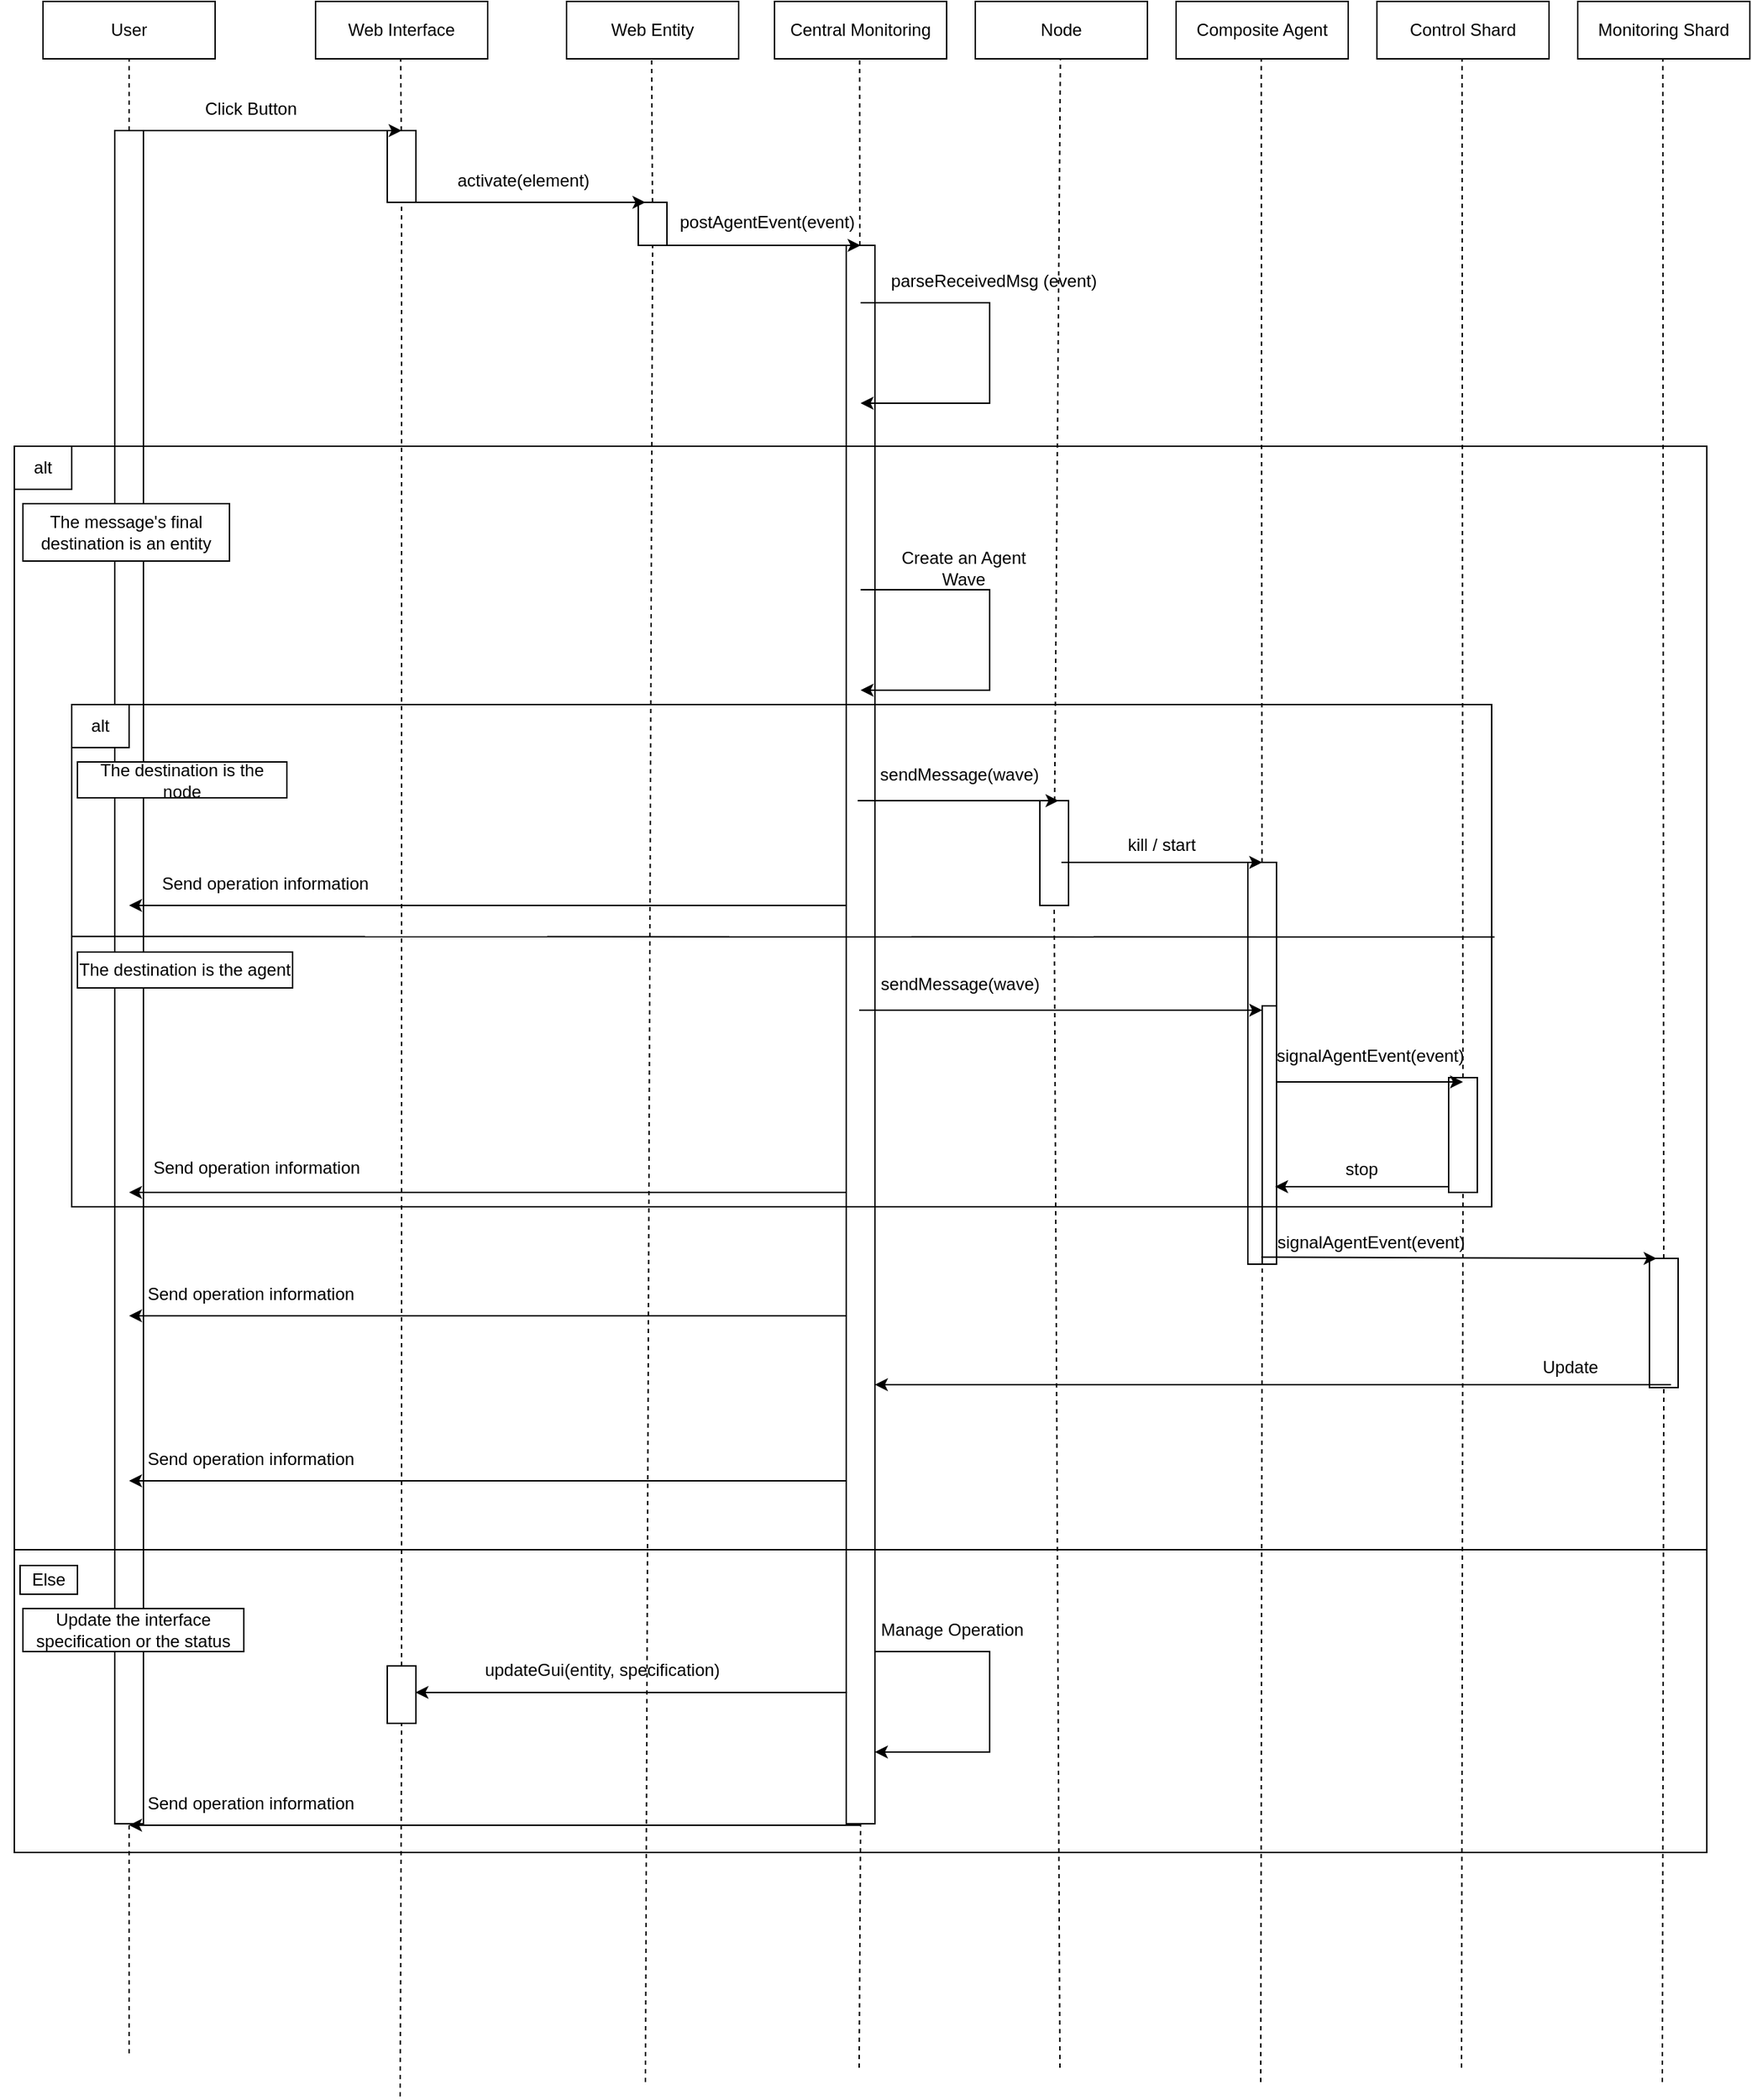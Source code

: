 <mxfile version="21.5.1" type="google">
  <diagram name="Page-1" id="hFenDDj908uyNjxtd-g9">
    <mxGraphModel grid="1" page="1" gridSize="10" guides="1" tooltips="1" connect="1" arrows="1" fold="1" pageScale="1" pageWidth="3300" pageHeight="4681" math="0" shadow="0">
      <root>
        <mxCell id="0" />
        <mxCell id="1" parent="0" />
        <mxCell id="GUWDGtbuf75xFY82KTFk-96" value="" style="rounded=0;whiteSpace=wrap;html=1;" vertex="1" parent="1">
          <mxGeometry x="1180" y="1066" width="20" height="90" as="geometry" />
        </mxCell>
        <mxCell id="GUWDGtbuf75xFY82KTFk-84" value="" style="rounded=0;whiteSpace=wrap;html=1;" vertex="1" parent="1">
          <mxGeometry x="1040" y="940" width="20" height="80" as="geometry" />
        </mxCell>
        <mxCell id="GUWDGtbuf75xFY82KTFk-89" value="" style="rounded=0;whiteSpace=wrap;html=1;" vertex="1" parent="1">
          <mxGeometry x="900" y="790" width="20" height="280" as="geometry" />
        </mxCell>
        <mxCell id="GUWDGtbuf75xFY82KTFk-90" value="" style="rounded=0;whiteSpace=wrap;html=1;" vertex="1" parent="1">
          <mxGeometry x="755" y="747" width="20" height="73" as="geometry" />
        </mxCell>
        <mxCell id="GUWDGtbuf75xFY82KTFk-87" value="" style="rounded=0;whiteSpace=wrap;html=1;" vertex="1" parent="1">
          <mxGeometry x="475" y="330" width="20" height="30" as="geometry" />
        </mxCell>
        <mxCell id="GUWDGtbuf75xFY82KTFk-91" value="" style="rounded=0;whiteSpace=wrap;html=1;" vertex="1" parent="1">
          <mxGeometry x="620" y="360" width="20" height="1100" as="geometry" />
        </mxCell>
        <mxCell id="GUWDGtbuf75xFY82KTFk-85" value="" style="rounded=0;whiteSpace=wrap;html=1;" vertex="1" parent="1">
          <mxGeometry x="300" y="280" width="20" height="50" as="geometry" />
        </mxCell>
        <mxCell id="GUWDGtbuf75xFY82KTFk-81" value="" style="rounded=0;whiteSpace=wrap;html=1;" vertex="1" parent="1">
          <mxGeometry x="110" y="280" width="20" height="1180" as="geometry" />
        </mxCell>
        <mxCell id="GUWDGtbuf75xFY82KTFk-72" value="" style="rounded=0;whiteSpace=wrap;html=1;fillColor=none;" vertex="1" parent="1">
          <mxGeometry x="40" y="500" width="1180" height="980" as="geometry" />
        </mxCell>
        <mxCell id="GUWDGtbuf75xFY82KTFk-32" value="" style="rounded=0;whiteSpace=wrap;html=1;" vertex="1" parent="1">
          <mxGeometry x="40" y="500" width="40" height="30" as="geometry" />
        </mxCell>
        <mxCell id="GUWDGtbuf75xFY82KTFk-1" value="Web Entity" style="rounded=0;whiteSpace=wrap;html=1;" vertex="1" parent="1">
          <mxGeometry x="425" y="190" width="120" height="40" as="geometry" />
        </mxCell>
        <mxCell id="GUWDGtbuf75xFY82KTFk-2" value="Composite Agent" style="rounded=0;whiteSpace=wrap;html=1;" vertex="1" parent="1">
          <mxGeometry x="850" y="190" width="120" height="40" as="geometry" />
        </mxCell>
        <mxCell id="GUWDGtbuf75xFY82KTFk-3" value="Node" style="rounded=0;whiteSpace=wrap;html=1;" vertex="1" parent="1">
          <mxGeometry x="710" y="190" width="120" height="40" as="geometry" />
        </mxCell>
        <mxCell id="GUWDGtbuf75xFY82KTFk-4" value="Central Monitoring" style="rounded=0;whiteSpace=wrap;html=1;" vertex="1" parent="1">
          <mxGeometry x="570" y="190" width="120" height="40" as="geometry" />
        </mxCell>
        <mxCell id="GUWDGtbuf75xFY82KTFk-5" value="Web Interface" style="rounded=0;whiteSpace=wrap;html=1;" vertex="1" parent="1">
          <mxGeometry x="250" y="190" width="120" height="40" as="geometry" />
        </mxCell>
        <mxCell id="GUWDGtbuf75xFY82KTFk-6" value="User" style="rounded=0;whiteSpace=wrap;html=1;" vertex="1" parent="1">
          <mxGeometry x="60" y="190" width="120" height="40" as="geometry" />
        </mxCell>
        <mxCell id="GUWDGtbuf75xFY82KTFk-7" value="Monitoring Shard" style="rounded=0;whiteSpace=wrap;html=1;" vertex="1" parent="1">
          <mxGeometry x="1130" y="190" width="120" height="40" as="geometry" />
        </mxCell>
        <mxCell id="GUWDGtbuf75xFY82KTFk-8" value="Control Shard" style="rounded=0;whiteSpace=wrap;html=1;" vertex="1" parent="1">
          <mxGeometry x="990" y="190" width="120" height="40" as="geometry" />
        </mxCell>
        <mxCell id="GUWDGtbuf75xFY82KTFk-9" value="" style="endArrow=none;dashed=1;html=1;rounded=0;entryX=0.5;entryY=1;entryDx=0;entryDy=0;" edge="1" parent="1" source="GUWDGtbuf75xFY82KTFk-81" target="GUWDGtbuf75xFY82KTFk-6">
          <mxGeometry width="50" height="50" relative="1" as="geometry">
            <mxPoint x="120" y="1620" as="sourcePoint" />
            <mxPoint x="650" y="330" as="targetPoint" />
          </mxGeometry>
        </mxCell>
        <mxCell id="GUWDGtbuf75xFY82KTFk-10" value="" style="endArrow=none;dashed=1;html=1;rounded=0;entryX=0.5;entryY=1;entryDx=0;entryDy=0;" edge="1" parent="1" source="GUWDGtbuf75xFY82KTFk-96">
          <mxGeometry width="50" height="50" relative="1" as="geometry">
            <mxPoint x="1189" y="1640" as="sourcePoint" />
            <mxPoint x="1189.33" y="230" as="targetPoint" />
          </mxGeometry>
        </mxCell>
        <mxCell id="GUWDGtbuf75xFY82KTFk-11" value="" style="endArrow=none;dashed=1;html=1;rounded=0;entryX=0.5;entryY=1;entryDx=0;entryDy=0;" edge="1" parent="1" source="GUWDGtbuf75xFY82KTFk-89">
          <mxGeometry width="50" height="50" relative="1" as="geometry">
            <mxPoint x="909" y="1640" as="sourcePoint" />
            <mxPoint x="909.33" y="230" as="targetPoint" />
          </mxGeometry>
        </mxCell>
        <mxCell id="GUWDGtbuf75xFY82KTFk-12" value="" style="endArrow=none;dashed=1;html=1;rounded=0;entryX=0.5;entryY=1;entryDx=0;entryDy=0;" edge="1" parent="1" source="GUWDGtbuf75xFY82KTFk-90">
          <mxGeometry width="50" height="50" relative="1" as="geometry">
            <mxPoint x="769" y="1630" as="sourcePoint" />
            <mxPoint x="769.33" y="230" as="targetPoint" />
          </mxGeometry>
        </mxCell>
        <mxCell id="GUWDGtbuf75xFY82KTFk-13" value="" style="endArrow=none;dashed=1;html=1;rounded=0;entryX=0.5;entryY=1;entryDx=0;entryDy=0;" edge="1" parent="1" source="GUWDGtbuf75xFY82KTFk-84">
          <mxGeometry width="50" height="50" relative="1" as="geometry">
            <mxPoint x="1049" y="1630" as="sourcePoint" />
            <mxPoint x="1049.33" y="230" as="targetPoint" />
          </mxGeometry>
        </mxCell>
        <mxCell id="GUWDGtbuf75xFY82KTFk-14" value="" style="endArrow=none;dashed=1;html=1;rounded=0;entryX=0.5;entryY=1;entryDx=0;entryDy=0;" edge="1" parent="1" source="GUWDGtbuf75xFY82KTFk-91">
          <mxGeometry width="50" height="50" relative="1" as="geometry">
            <mxPoint x="629" y="1630" as="sourcePoint" />
            <mxPoint x="629.33" y="230" as="targetPoint" />
          </mxGeometry>
        </mxCell>
        <mxCell id="GUWDGtbuf75xFY82KTFk-15" value="" style="endArrow=none;dashed=1;html=1;rounded=0;entryX=0.5;entryY=1;entryDx=0;entryDy=0;" edge="1" parent="1" source="GUWDGtbuf75xFY82KTFk-87">
          <mxGeometry width="50" height="50" relative="1" as="geometry">
            <mxPoint x="480" y="1640" as="sourcePoint" />
            <mxPoint x="484.33" y="230" as="targetPoint" />
          </mxGeometry>
        </mxCell>
        <mxCell id="GUWDGtbuf75xFY82KTFk-16" value="" style="endArrow=none;dashed=1;html=1;rounded=0;entryX=0.5;entryY=1;entryDx=0;entryDy=0;" edge="1" parent="1" source="GUWDGtbuf75xFY82KTFk-85">
          <mxGeometry width="50" height="50" relative="1" as="geometry">
            <mxPoint x="309" y="1650" as="sourcePoint" />
            <mxPoint x="309.33" y="230" as="targetPoint" />
          </mxGeometry>
        </mxCell>
        <mxCell id="GUWDGtbuf75xFY82KTFk-17" value="" style="endArrow=classic;html=1;rounded=0;" edge="1" parent="1">
          <mxGeometry width="50" height="50" relative="1" as="geometry">
            <mxPoint x="120" y="280" as="sourcePoint" />
            <mxPoint x="310" y="280" as="targetPoint" />
          </mxGeometry>
        </mxCell>
        <mxCell id="GUWDGtbuf75xFY82KTFk-18" value="Click Button" style="text;html=1;strokeColor=none;fillColor=none;align=center;verticalAlign=middle;whiteSpace=wrap;rounded=0;" vertex="1" parent="1">
          <mxGeometry x="170" y="250" width="70" height="30" as="geometry" />
        </mxCell>
        <mxCell id="GUWDGtbuf75xFY82KTFk-19" value="activate(element)" style="text;html=1;strokeColor=none;fillColor=none;align=center;verticalAlign=middle;whiteSpace=wrap;rounded=0;" vertex="1" parent="1">
          <mxGeometry x="350" y="300" width="90" height="30" as="geometry" />
        </mxCell>
        <mxCell id="GUWDGtbuf75xFY82KTFk-21" value="" style="endArrow=classic;html=1;rounded=0;" edge="1" parent="1">
          <mxGeometry width="50" height="50" relative="1" as="geometry">
            <mxPoint x="310" y="330" as="sourcePoint" />
            <mxPoint x="480" y="330" as="targetPoint" />
          </mxGeometry>
        </mxCell>
        <mxCell id="GUWDGtbuf75xFY82KTFk-22" value="postAgentEvent(event)" style="text;html=1;strokeColor=none;fillColor=none;align=center;verticalAlign=middle;whiteSpace=wrap;rounded=0;" vertex="1" parent="1">
          <mxGeometry x="520" y="329" width="90" height="30" as="geometry" />
        </mxCell>
        <mxCell id="GUWDGtbuf75xFY82KTFk-23" value="" style="endArrow=classic;html=1;rounded=0;" edge="1" parent="1">
          <mxGeometry width="50" height="50" relative="1" as="geometry">
            <mxPoint x="490" y="360" as="sourcePoint" />
            <mxPoint x="630" y="360" as="targetPoint" />
          </mxGeometry>
        </mxCell>
        <mxCell id="GUWDGtbuf75xFY82KTFk-24" value="" style="endArrow=classic;html=1;rounded=0;" edge="1" parent="1">
          <mxGeometry width="50" height="50" relative="1" as="geometry">
            <mxPoint x="628" y="747" as="sourcePoint" />
            <mxPoint x="768" y="747" as="targetPoint" />
          </mxGeometry>
        </mxCell>
        <mxCell id="GUWDGtbuf75xFY82KTFk-26" value="" style="endArrow=classic;html=1;rounded=0;" edge="1" parent="1">
          <mxGeometry width="50" height="50" relative="1" as="geometry">
            <mxPoint x="630" y="400" as="sourcePoint" />
            <mxPoint x="630" y="470" as="targetPoint" />
            <Array as="points">
              <mxPoint x="720" y="400" />
              <mxPoint x="720" y="470" />
            </Array>
          </mxGeometry>
        </mxCell>
        <mxCell id="GUWDGtbuf75xFY82KTFk-27" value="parseReceivedMsg (event)" style="text;html=1;strokeColor=none;fillColor=none;align=center;verticalAlign=middle;whiteSpace=wrap;rounded=0;" vertex="1" parent="1">
          <mxGeometry x="638" y="370" width="170" height="30" as="geometry" />
        </mxCell>
        <mxCell id="GUWDGtbuf75xFY82KTFk-28" value="" style="endArrow=classic;html=1;rounded=0;" edge="1" parent="1">
          <mxGeometry width="50" height="50" relative="1" as="geometry">
            <mxPoint x="630" y="600" as="sourcePoint" />
            <mxPoint x="630" y="670" as="targetPoint" />
            <Array as="points">
              <mxPoint x="720" y="600" />
              <mxPoint x="720" y="670" />
            </Array>
          </mxGeometry>
        </mxCell>
        <mxCell id="GUWDGtbuf75xFY82KTFk-31" value="alt" style="text;html=1;strokeColor=none;fillColor=none;align=center;verticalAlign=middle;whiteSpace=wrap;rounded=0;" vertex="1" parent="1">
          <mxGeometry x="30" y="500" width="60" height="30" as="geometry" />
        </mxCell>
        <mxCell id="GUWDGtbuf75xFY82KTFk-34" value="Else" style="text;html=1;strokeColor=default;fillColor=default;align=center;verticalAlign=middle;whiteSpace=wrap;rounded=0;" vertex="1" parent="1">
          <mxGeometry x="44" y="1280" width="40" height="20" as="geometry" />
        </mxCell>
        <mxCell id="GUWDGtbuf75xFY82KTFk-35" value="The message&#39;s final destination is an entity" style="text;html=1;strokeColor=default;fillColor=default;align=center;verticalAlign=middle;whiteSpace=wrap;rounded=0;" vertex="1" parent="1">
          <mxGeometry x="46" y="540" width="144" height="40" as="geometry" />
        </mxCell>
        <mxCell id="GUWDGtbuf75xFY82KTFk-38" value="alt" style="text;html=1;strokeColor=default;fillColor=default;align=center;verticalAlign=middle;whiteSpace=wrap;rounded=0;" vertex="1" parent="1">
          <mxGeometry x="80" y="680" width="40" height="30" as="geometry" />
        </mxCell>
        <mxCell id="GUWDGtbuf75xFY82KTFk-40" value="The destination is the node" style="text;html=1;strokeColor=default;fillColor=default;align=center;verticalAlign=middle;whiteSpace=wrap;rounded=0;" vertex="1" parent="1">
          <mxGeometry x="84" y="720" width="146" height="25" as="geometry" />
        </mxCell>
        <mxCell id="GUWDGtbuf75xFY82KTFk-41" value="The destination is the agent" style="text;html=1;strokeColor=default;fillColor=default;align=center;verticalAlign=middle;whiteSpace=wrap;rounded=0;" vertex="1" parent="1">
          <mxGeometry x="84" y="852.5" width="150" height="25" as="geometry" />
        </mxCell>
        <mxCell id="GUWDGtbuf75xFY82KTFk-42" value="Create an Agent Wave" style="text;html=1;strokeColor=none;fillColor=none;align=center;verticalAlign=middle;whiteSpace=wrap;rounded=0;" vertex="1" parent="1">
          <mxGeometry x="642" y="570" width="120" height="30" as="geometry" />
        </mxCell>
        <mxCell id="GUWDGtbuf75xFY82KTFk-43" value="" style="endArrow=none;html=1;rounded=0;strokeWidth=1;" edge="1" parent="1">
          <mxGeometry width="50" height="50" relative="1" as="geometry">
            <mxPoint x="40" y="1269" as="sourcePoint" />
            <mxPoint x="1220" y="1269" as="targetPoint" />
          </mxGeometry>
        </mxCell>
        <mxCell id="GUWDGtbuf75xFY82KTFk-44" value="" style="endArrow=none;html=1;rounded=0;exitX=-0.004;exitY=0.555;exitDx=0;exitDy=0;exitPerimeter=0;strokeWidth=1;entryX=1.002;entryY=0.463;entryDx=0;entryDy=0;entryPerimeter=0;" edge="1" parent="1" target="GUWDGtbuf75xFY82KTFk-65">
          <mxGeometry width="50" height="50" relative="1" as="geometry">
            <mxPoint x="79.998" y="841.65" as="sourcePoint" />
            <mxPoint x="1200" y="842" as="targetPoint" />
          </mxGeometry>
        </mxCell>
        <mxCell id="GUWDGtbuf75xFY82KTFk-45" value="sendMessage(wave)" style="text;html=1;strokeColor=none;fillColor=none;align=center;verticalAlign=middle;whiteSpace=wrap;rounded=0;" vertex="1" parent="1">
          <mxGeometry x="638" y="714" width="122" height="30" as="geometry" />
        </mxCell>
        <mxCell id="GUWDGtbuf75xFY82KTFk-47" value="" style="endArrow=classic;html=1;rounded=0;" edge="1" parent="1">
          <mxGeometry width="50" height="50" relative="1" as="geometry">
            <mxPoint x="629" y="893" as="sourcePoint" />
            <mxPoint x="910" y="893" as="targetPoint" />
          </mxGeometry>
        </mxCell>
        <mxCell id="GUWDGtbuf75xFY82KTFk-98" value="" style="rounded=0;whiteSpace=wrap;html=1;" vertex="1" parent="1">
          <mxGeometry x="910" y="890" width="10" height="180" as="geometry" />
        </mxCell>
        <mxCell id="GUWDGtbuf75xFY82KTFk-48" value="sendMessage(wave)" style="text;html=1;strokeColor=none;fillColor=none;align=center;verticalAlign=middle;whiteSpace=wrap;rounded=0;" vertex="1" parent="1">
          <mxGeometry x="633.5" y="860" width="131" height="30" as="geometry" />
        </mxCell>
        <mxCell id="GUWDGtbuf75xFY82KTFk-50" value="" style="endArrow=classic;html=1;rounded=0;" edge="1" parent="1">
          <mxGeometry width="50" height="50" relative="1" as="geometry">
            <mxPoint x="770" y="790" as="sourcePoint" />
            <mxPoint x="910" y="790" as="targetPoint" />
          </mxGeometry>
        </mxCell>
        <mxCell id="GUWDGtbuf75xFY82KTFk-51" value="kill / start" style="text;html=1;strokeColor=none;fillColor=none;align=center;verticalAlign=middle;whiteSpace=wrap;rounded=0;" vertex="1" parent="1">
          <mxGeometry x="790" y="763" width="100" height="30" as="geometry" />
        </mxCell>
        <mxCell id="GUWDGtbuf75xFY82KTFk-52" value="" style="endArrow=classic;html=1;rounded=0;" edge="1" parent="1">
          <mxGeometry width="50" height="50" relative="1" as="geometry">
            <mxPoint x="620" y="820" as="sourcePoint" />
            <mxPoint x="120" y="820" as="targetPoint" />
          </mxGeometry>
        </mxCell>
        <mxCell id="GUWDGtbuf75xFY82KTFk-53" value="Send operation information" style="text;html=1;strokeColor=none;fillColor=none;align=center;verticalAlign=middle;whiteSpace=wrap;rounded=0;" vertex="1" parent="1">
          <mxGeometry x="140" y="790" width="150" height="30" as="geometry" />
        </mxCell>
        <mxCell id="GUWDGtbuf75xFY82KTFk-55" value="Send operation information" style="text;html=1;strokeColor=none;fillColor=none;align=center;verticalAlign=middle;whiteSpace=wrap;rounded=0;" vertex="1" parent="1">
          <mxGeometry x="130" y="1076" width="150" height="30" as="geometry" />
        </mxCell>
        <mxCell id="GUWDGtbuf75xFY82KTFk-58" value="" style="endArrow=classic;html=1;rounded=0;" edge="1" parent="1">
          <mxGeometry width="50" height="50" relative="1" as="geometry">
            <mxPoint x="620" y="1221" as="sourcePoint" />
            <mxPoint x="120" y="1221" as="targetPoint" />
          </mxGeometry>
        </mxCell>
        <mxCell id="GUWDGtbuf75xFY82KTFk-59" value="Send operation information" style="text;html=1;strokeColor=none;fillColor=none;align=center;verticalAlign=middle;whiteSpace=wrap;rounded=0;" vertex="1" parent="1">
          <mxGeometry x="130" y="1191" width="150" height="30" as="geometry" />
        </mxCell>
        <mxCell id="GUWDGtbuf75xFY82KTFk-61" value="signalAgentEvent(event)" style="text;html=1;strokeColor=none;fillColor=none;align=center;verticalAlign=middle;whiteSpace=wrap;rounded=0;" vertex="1" parent="1">
          <mxGeometry x="936" y="1040" width="100" height="30" as="geometry" />
        </mxCell>
        <mxCell id="GUWDGtbuf75xFY82KTFk-64" value="Update" style="text;html=1;strokeColor=none;fillColor=none;align=center;verticalAlign=middle;whiteSpace=wrap;rounded=0;" vertex="1" parent="1">
          <mxGeometry x="1075" y="1127" width="100" height="30" as="geometry" />
        </mxCell>
        <mxCell id="GUWDGtbuf75xFY82KTFk-70" value="" style="endArrow=classic;html=1;rounded=0;" edge="1" parent="1">
          <mxGeometry width="50" height="50" relative="1" as="geometry">
            <mxPoint x="620" y="1020" as="sourcePoint" />
            <mxPoint x="120" y="1020" as="targetPoint" />
          </mxGeometry>
        </mxCell>
        <mxCell id="GUWDGtbuf75xFY82KTFk-74" style="edgeStyle=orthogonalEdgeStyle;rounded=0;orthogonalLoop=1;jettySize=auto;html=1;exitX=0.5;exitY=1;exitDx=0;exitDy=0;" edge="1" parent="1" source="GUWDGtbuf75xFY82KTFk-34" target="GUWDGtbuf75xFY82KTFk-34">
          <mxGeometry relative="1" as="geometry" />
        </mxCell>
        <mxCell id="GUWDGtbuf75xFY82KTFk-75" value="" style="endArrow=classic;html=1;rounded=0;" edge="1" parent="1">
          <mxGeometry width="50" height="50" relative="1" as="geometry">
            <mxPoint x="640" y="1340" as="sourcePoint" />
            <mxPoint x="640" y="1410" as="targetPoint" />
            <Array as="points">
              <mxPoint x="720" y="1340" />
              <mxPoint x="720" y="1410" />
            </Array>
          </mxGeometry>
        </mxCell>
        <mxCell id="GUWDGtbuf75xFY82KTFk-76" value="Manage Operation" style="text;html=1;strokeColor=none;fillColor=none;align=center;verticalAlign=middle;whiteSpace=wrap;rounded=0;" vertex="1" parent="1">
          <mxGeometry x="633.5" y="1310" width="120" height="30" as="geometry" />
        </mxCell>
        <mxCell id="GUWDGtbuf75xFY82KTFk-79" value="" style="endArrow=classic;html=1;rounded=0;" edge="1" parent="1">
          <mxGeometry width="50" height="50" relative="1" as="geometry">
            <mxPoint x="630" y="1461" as="sourcePoint" />
            <mxPoint x="120" y="1461" as="targetPoint" />
          </mxGeometry>
        </mxCell>
        <mxCell id="GUWDGtbuf75xFY82KTFk-80" value="Send operation information" style="text;html=1;strokeColor=none;fillColor=none;align=center;verticalAlign=middle;whiteSpace=wrap;rounded=0;" vertex="1" parent="1">
          <mxGeometry x="130" y="1431" width="150" height="30" as="geometry" />
        </mxCell>
        <mxCell id="GUWDGtbuf75xFY82KTFk-83" value="" style="endArrow=none;dashed=1;html=1;rounded=0;entryX=0.5;entryY=1;entryDx=0;entryDy=0;" edge="1" parent="1" target="GUWDGtbuf75xFY82KTFk-81">
          <mxGeometry width="50" height="50" relative="1" as="geometry">
            <mxPoint x="120" y="1620" as="sourcePoint" />
            <mxPoint x="120" y="230" as="targetPoint" />
          </mxGeometry>
        </mxCell>
        <mxCell id="GUWDGtbuf75xFY82KTFk-86" value="" style="endArrow=none;dashed=1;html=1;rounded=0;entryX=0.5;entryY=1;entryDx=0;entryDy=0;" edge="1" parent="1" target="GUWDGtbuf75xFY82KTFk-85" source="nT9_gcaen2B__VPtsdAP-3">
          <mxGeometry width="50" height="50" relative="1" as="geometry">
            <mxPoint x="309" y="1650" as="sourcePoint" />
            <mxPoint x="309.33" y="230" as="targetPoint" />
          </mxGeometry>
        </mxCell>
        <mxCell id="GUWDGtbuf75xFY82KTFk-88" value="" style="endArrow=none;dashed=1;html=1;rounded=0;entryX=0.5;entryY=1;entryDx=0;entryDy=0;" edge="1" parent="1" target="GUWDGtbuf75xFY82KTFk-87">
          <mxGeometry width="50" height="50" relative="1" as="geometry">
            <mxPoint x="480" y="1640" as="sourcePoint" />
            <mxPoint x="484.33" y="230" as="targetPoint" />
          </mxGeometry>
        </mxCell>
        <mxCell id="GUWDGtbuf75xFY82KTFk-92" value="" style="endArrow=none;dashed=1;html=1;rounded=0;entryX=0.5;entryY=1;entryDx=0;entryDy=0;" edge="1" parent="1" target="GUWDGtbuf75xFY82KTFk-91">
          <mxGeometry width="50" height="50" relative="1" as="geometry">
            <mxPoint x="629" y="1630" as="sourcePoint" />
            <mxPoint x="629.33" y="230" as="targetPoint" />
          </mxGeometry>
        </mxCell>
        <mxCell id="GUWDGtbuf75xFY82KTFk-94" value="" style="endArrow=none;dashed=1;html=1;rounded=0;entryX=0.5;entryY=1;entryDx=0;entryDy=0;" edge="1" parent="1" target="GUWDGtbuf75xFY82KTFk-90">
          <mxGeometry width="50" height="50" relative="1" as="geometry">
            <mxPoint x="769" y="1630" as="sourcePoint" />
            <mxPoint x="769.33" y="230" as="targetPoint" />
          </mxGeometry>
        </mxCell>
        <mxCell id="GUWDGtbuf75xFY82KTFk-95" value="" style="endArrow=none;dashed=1;html=1;rounded=0;entryX=0.5;entryY=1;entryDx=0;entryDy=0;" edge="1" parent="1" target="GUWDGtbuf75xFY82KTFk-89">
          <mxGeometry width="50" height="50" relative="1" as="geometry">
            <mxPoint x="909" y="1640" as="sourcePoint" />
            <mxPoint x="909.33" y="230" as="targetPoint" />
          </mxGeometry>
        </mxCell>
        <mxCell id="GUWDGtbuf75xFY82KTFk-66" value="" style="endArrow=classic;html=1;rounded=0;" edge="1" parent="1">
          <mxGeometry width="50" height="50" relative="1" as="geometry">
            <mxPoint x="920" y="943" as="sourcePoint" />
            <mxPoint x="1050" y="943" as="targetPoint" />
          </mxGeometry>
        </mxCell>
        <mxCell id="GUWDGtbuf75xFY82KTFk-67" value="signalAgentEvent(event)" style="text;html=1;strokeColor=none;fillColor=none;align=center;verticalAlign=middle;whiteSpace=wrap;rounded=0;" vertex="1" parent="1">
          <mxGeometry x="920" y="910" width="131" height="30" as="geometry" />
        </mxCell>
        <mxCell id="GUWDGtbuf75xFY82KTFk-68" value="" style="endArrow=classic;html=1;rounded=0;" edge="1" parent="1">
          <mxGeometry width="50" height="50" relative="1" as="geometry">
            <mxPoint x="1040" y="1016" as="sourcePoint" />
            <mxPoint x="919" y="1016" as="targetPoint" />
          </mxGeometry>
        </mxCell>
        <mxCell id="GUWDGtbuf75xFY82KTFk-69" value="stop" style="text;html=1;strokeColor=none;fillColor=none;align=center;verticalAlign=middle;whiteSpace=wrap;rounded=0;" vertex="1" parent="1">
          <mxGeometry x="913.75" y="989" width="131" height="30" as="geometry" />
        </mxCell>
        <mxCell id="GUWDGtbuf75xFY82KTFk-60" value="" style="endArrow=classic;html=1;rounded=0;exitX=-0.064;exitY=0.973;exitDx=0;exitDy=0;exitPerimeter=0;" edge="1" parent="1" source="GUWDGtbuf75xFY82KTFk-98">
          <mxGeometry width="50" height="50" relative="1" as="geometry">
            <mxPoint x="1110" y="1070" as="sourcePoint" />
            <mxPoint x="1185" y="1066" as="targetPoint" />
          </mxGeometry>
        </mxCell>
        <mxCell id="GUWDGtbuf75xFY82KTFk-54" value="" style="endArrow=classic;html=1;rounded=0;" edge="1" parent="1">
          <mxGeometry width="50" height="50" relative="1" as="geometry">
            <mxPoint x="620" y="1106" as="sourcePoint" />
            <mxPoint x="120" y="1106" as="targetPoint" />
          </mxGeometry>
        </mxCell>
        <mxCell id="GUWDGtbuf75xFY82KTFk-63" value="" style="endArrow=classic;html=1;rounded=0;" edge="1" parent="1">
          <mxGeometry width="50" height="50" relative="1" as="geometry">
            <mxPoint x="1195" y="1154" as="sourcePoint" />
            <mxPoint x="640" y="1154" as="targetPoint" />
          </mxGeometry>
        </mxCell>
        <mxCell id="GUWDGtbuf75xFY82KTFk-100" value="" style="endArrow=none;dashed=1;html=1;rounded=0;entryX=0.5;entryY=1;entryDx=0;entryDy=0;" edge="1" parent="1" target="GUWDGtbuf75xFY82KTFk-84">
          <mxGeometry width="50" height="50" relative="1" as="geometry">
            <mxPoint x="1049" y="1630" as="sourcePoint" />
            <mxPoint x="1049.33" y="230" as="targetPoint" />
          </mxGeometry>
        </mxCell>
        <mxCell id="GUWDGtbuf75xFY82KTFk-101" value="" style="endArrow=none;dashed=1;html=1;rounded=0;entryX=0.5;entryY=1;entryDx=0;entryDy=0;" edge="1" parent="1" target="GUWDGtbuf75xFY82KTFk-96">
          <mxGeometry width="50" height="50" relative="1" as="geometry">
            <mxPoint x="1189" y="1640" as="sourcePoint" />
            <mxPoint x="1189.33" y="230" as="targetPoint" />
          </mxGeometry>
        </mxCell>
        <mxCell id="GUWDGtbuf75xFY82KTFk-65" value="" style="rounded=0;whiteSpace=wrap;html=1;fillColor=none;" vertex="1" parent="1">
          <mxGeometry x="80" y="680" width="990" height="350" as="geometry" />
        </mxCell>
        <mxCell id="nT9_gcaen2B__VPtsdAP-1" value="Send operation information" style="text;html=1;strokeColor=none;fillColor=none;align=center;verticalAlign=middle;whiteSpace=wrap;rounded=0;" vertex="1" parent="1">
          <mxGeometry x="134" y="988" width="150" height="30" as="geometry" />
        </mxCell>
        <mxCell id="nT9_gcaen2B__VPtsdAP-2" value="Update the interface specification or the status" style="text;html=1;strokeColor=default;fillColor=default;align=center;verticalAlign=middle;whiteSpace=wrap;rounded=0;" vertex="1" parent="1">
          <mxGeometry x="46" y="1310" width="154" height="30" as="geometry" />
        </mxCell>
        <mxCell id="nT9_gcaen2B__VPtsdAP-4" value="" style="endArrow=none;dashed=1;html=1;rounded=0;entryX=0.5;entryY=1;entryDx=0;entryDy=0;" edge="1" parent="1" target="nT9_gcaen2B__VPtsdAP-3">
          <mxGeometry width="50" height="50" relative="1" as="geometry">
            <mxPoint x="309" y="1650" as="sourcePoint" />
            <mxPoint x="310" y="330" as="targetPoint" />
          </mxGeometry>
        </mxCell>
        <mxCell id="nT9_gcaen2B__VPtsdAP-3" value="" style="rounded=0;whiteSpace=wrap;html=1;" vertex="1" parent="1">
          <mxGeometry x="300" y="1350" width="20" height="40" as="geometry" />
        </mxCell>
        <mxCell id="nT9_gcaen2B__VPtsdAP-5" value="" style="endArrow=classic;html=1;rounded=0;exitX=0.492;exitY=0.878;exitDx=0;exitDy=0;exitPerimeter=0;entryX=0.237;entryY=0.878;entryDx=0;entryDy=0;entryPerimeter=0;" edge="1" parent="1">
          <mxGeometry width="50" height="50" relative="1" as="geometry">
            <mxPoint x="620.56" y="1368.44" as="sourcePoint" />
            <mxPoint x="319.66" y="1368.44" as="targetPoint" />
          </mxGeometry>
        </mxCell>
        <mxCell id="nT9_gcaen2B__VPtsdAP-6" value="updateGui(entity, specification)" style="text;html=1;strokeColor=none;fillColor=none;align=center;verticalAlign=middle;whiteSpace=wrap;rounded=0;" vertex="1" parent="1">
          <mxGeometry x="360" y="1338" width="180" height="30" as="geometry" />
        </mxCell>
      </root>
    </mxGraphModel>
  </diagram>
</mxfile>
